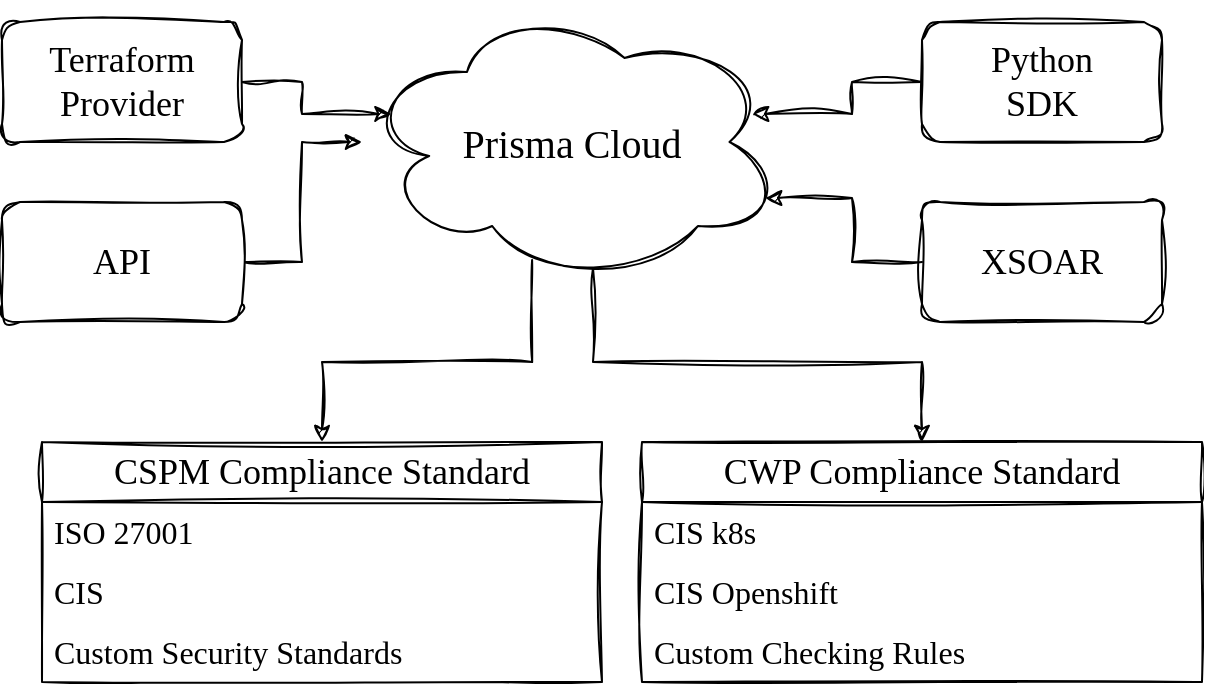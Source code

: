 <mxfile version="24.7.8">
  <diagram name="Page-1" id="zC-oVZLsw0-p_qAeEjPK">
    <mxGraphModel dx="1434" dy="956" grid="1" gridSize="10" guides="1" tooltips="1" connect="1" arrows="1" fold="1" page="1" pageScale="1" pageWidth="850" pageHeight="1100" math="0" shadow="0">
      <root>
        <mxCell id="0" />
        <mxCell id="1" parent="0" />
        <mxCell id="KnVlmvtx4ytp12yEs0FF-20" style="edgeStyle=orthogonalEdgeStyle;shape=connector;rounded=0;sketch=1;jiggle=2;curveFitting=1;orthogonalLoop=1;jettySize=auto;html=1;exitX=0.55;exitY=0.95;exitDx=0;exitDy=0;exitPerimeter=0;strokeColor=default;align=center;verticalAlign=middle;fontFamily=Gloria Hallelujah;fontSource=https%3A%2F%2Ffonts.googleapis.com%2Fcss%3Ffamily%3DGloria%2BHallelujah;fontSize=20;fontColor=default;labelBackgroundColor=default;endArrow=classic;" edge="1" parent="1" source="KnVlmvtx4ytp12yEs0FF-1" target="KnVlmvtx4ytp12yEs0FF-16">
          <mxGeometry relative="1" as="geometry" />
        </mxCell>
        <mxCell id="KnVlmvtx4ytp12yEs0FF-1" value="Prisma Cloud" style="ellipse;shape=cloud;whiteSpace=wrap;html=1;sketch=1;curveFitting=1;jiggle=2;fontFamily=Gloria Hallelujah;fontSource=https%3A%2F%2Ffonts.googleapis.com%2Fcss%3Ffamily%3DGloria%2BHallelujah;fontSize=20;" vertex="1" parent="1">
          <mxGeometry x="310" y="260" width="210" height="140" as="geometry" />
        </mxCell>
        <mxCell id="KnVlmvtx4ytp12yEs0FF-2" value="CSPM Compliance Standard" style="swimlane;fontStyle=0;childLayout=stackLayout;horizontal=1;startSize=30;horizontalStack=0;resizeParent=1;resizeParentMax=0;resizeLast=0;collapsible=1;marginBottom=0;whiteSpace=wrap;html=1;sketch=1;curveFitting=1;jiggle=2;fontFamily=Gloria Hallelujah;fontSource=https%3A%2F%2Ffonts.googleapis.com%2Fcss%3Ffamily%3DGloria%2BHallelujah;fontSize=18;" vertex="1" parent="1">
          <mxGeometry x="150" y="480" width="280" height="120" as="geometry" />
        </mxCell>
        <mxCell id="KnVlmvtx4ytp12yEs0FF-3" value="ISO 27001" style="text;strokeColor=none;fillColor=none;align=left;verticalAlign=middle;spacingLeft=4;spacingRight=4;overflow=hidden;points=[[0,0.5],[1,0.5]];portConstraint=eastwest;rotatable=0;whiteSpace=wrap;html=1;fontFamily=Gloria Hallelujah;fontSource=https%3A%2F%2Ffonts.googleapis.com%2Fcss%3Ffamily%3DGloria%2BHallelujah;fontSize=16;" vertex="1" parent="KnVlmvtx4ytp12yEs0FF-2">
          <mxGeometry y="30" width="280" height="30" as="geometry" />
        </mxCell>
        <mxCell id="KnVlmvtx4ytp12yEs0FF-4" value="CIS&amp;nbsp;" style="text;strokeColor=none;fillColor=none;align=left;verticalAlign=middle;spacingLeft=4;spacingRight=4;overflow=hidden;points=[[0,0.5],[1,0.5]];portConstraint=eastwest;rotatable=0;whiteSpace=wrap;html=1;fontFamily=Gloria Hallelujah;fontSource=https%3A%2F%2Ffonts.googleapis.com%2Fcss%3Ffamily%3DGloria%2BHallelujah;fontSize=16;" vertex="1" parent="KnVlmvtx4ytp12yEs0FF-2">
          <mxGeometry y="60" width="280" height="30" as="geometry" />
        </mxCell>
        <mxCell id="KnVlmvtx4ytp12yEs0FF-5" value="Custom Security Standards" style="text;strokeColor=none;fillColor=none;align=left;verticalAlign=middle;spacingLeft=4;spacingRight=4;overflow=hidden;points=[[0,0.5],[1,0.5]];portConstraint=eastwest;rotatable=0;whiteSpace=wrap;html=1;fontFamily=Gloria Hallelujah;fontSource=https%3A%2F%2Ffonts.googleapis.com%2Fcss%3Ffamily%3DGloria%2BHallelujah;fontSize=16;" vertex="1" parent="KnVlmvtx4ytp12yEs0FF-2">
          <mxGeometry y="90" width="280" height="30" as="geometry" />
        </mxCell>
        <mxCell id="KnVlmvtx4ytp12yEs0FF-7" value="Terraform&lt;div style=&quot;font-size: 18px;&quot;&gt;Provider&lt;/div&gt;" style="rounded=1;whiteSpace=wrap;html=1;sketch=1;jiggle=2;curveFitting=1;strokeColor=default;align=center;verticalAlign=middle;fontFamily=Gloria Hallelujah;fontSource=https%3A%2F%2Ffonts.googleapis.com%2Fcss%3Ffamily%3DGloria%2BHallelujah;fontSize=18;fontColor=default;fillColor=default;" vertex="1" parent="1">
          <mxGeometry x="130" y="270" width="120" height="60" as="geometry" />
        </mxCell>
        <mxCell id="KnVlmvtx4ytp12yEs0FF-8" style="edgeStyle=orthogonalEdgeStyle;rounded=0;orthogonalLoop=1;jettySize=auto;html=1;entryX=0.07;entryY=0.4;entryDx=0;entryDy=0;entryPerimeter=0;fontFamily=Gloria Hallelujah;fontSource=https%3A%2F%2Ffonts.googleapis.com%2Fcss%3Ffamily%3DGloria%2BHallelujah;fontSize=20;fontColor=default;sketch=1;curveFitting=1;jiggle=2;" edge="1" parent="1" source="KnVlmvtx4ytp12yEs0FF-7" target="KnVlmvtx4ytp12yEs0FF-1">
          <mxGeometry relative="1" as="geometry" />
        </mxCell>
        <mxCell id="KnVlmvtx4ytp12yEs0FF-11" style="edgeStyle=orthogonalEdgeStyle;shape=connector;rounded=0;sketch=1;jiggle=2;curveFitting=1;orthogonalLoop=1;jettySize=auto;html=1;exitX=1;exitY=0.5;exitDx=0;exitDy=0;strokeColor=default;align=center;verticalAlign=middle;fontFamily=Gloria Hallelujah;fontSource=https%3A%2F%2Ffonts.googleapis.com%2Fcss%3Ffamily%3DGloria%2BHallelujah;fontSize=20;fontColor=default;labelBackgroundColor=default;endArrow=classic;" edge="1" parent="1" source="KnVlmvtx4ytp12yEs0FF-9" target="KnVlmvtx4ytp12yEs0FF-1">
          <mxGeometry relative="1" as="geometry" />
        </mxCell>
        <mxCell id="KnVlmvtx4ytp12yEs0FF-9" value="API" style="rounded=1;whiteSpace=wrap;html=1;sketch=1;jiggle=2;curveFitting=1;strokeColor=default;align=center;verticalAlign=middle;fontFamily=Gloria Hallelujah;fontSource=https%3A%2F%2Ffonts.googleapis.com%2Fcss%3Ffamily%3DGloria%2BHallelujah;fontSize=18;fontColor=default;fillColor=default;" vertex="1" parent="1">
          <mxGeometry x="130" y="360" width="120" height="60" as="geometry" />
        </mxCell>
        <mxCell id="KnVlmvtx4ytp12yEs0FF-12" value="Python&lt;div&gt;SDK&lt;/div&gt;" style="rounded=1;whiteSpace=wrap;html=1;sketch=1;jiggle=2;curveFitting=1;strokeColor=default;align=center;verticalAlign=middle;fontFamily=Gloria Hallelujah;fontSource=https%3A%2F%2Ffonts.googleapis.com%2Fcss%3Ffamily%3DGloria%2BHallelujah;fontSize=18;fontColor=default;fillColor=default;" vertex="1" parent="1">
          <mxGeometry x="590" y="270" width="120" height="60" as="geometry" />
        </mxCell>
        <mxCell id="KnVlmvtx4ytp12yEs0FF-13" style="edgeStyle=orthogonalEdgeStyle;shape=connector;rounded=0;sketch=1;jiggle=2;curveFitting=1;orthogonalLoop=1;jettySize=auto;html=1;entryX=0.929;entryY=0.4;entryDx=0;entryDy=0;entryPerimeter=0;strokeColor=default;align=center;verticalAlign=middle;fontFamily=Gloria Hallelujah;fontSource=https%3A%2F%2Ffonts.googleapis.com%2Fcss%3Ffamily%3DGloria%2BHallelujah;fontSize=20;fontColor=default;labelBackgroundColor=default;endArrow=classic;" edge="1" parent="1" source="KnVlmvtx4ytp12yEs0FF-12" target="KnVlmvtx4ytp12yEs0FF-1">
          <mxGeometry relative="1" as="geometry" />
        </mxCell>
        <mxCell id="KnVlmvtx4ytp12yEs0FF-14" value="XSOAR" style="rounded=1;whiteSpace=wrap;html=1;sketch=1;jiggle=2;curveFitting=1;strokeColor=default;align=center;verticalAlign=middle;fontFamily=Gloria Hallelujah;fontSource=https%3A%2F%2Ffonts.googleapis.com%2Fcss%3Ffamily%3DGloria%2BHallelujah;fontSize=18;fontColor=default;fillColor=default;" vertex="1" parent="1">
          <mxGeometry x="590" y="360" width="120" height="60" as="geometry" />
        </mxCell>
        <mxCell id="KnVlmvtx4ytp12yEs0FF-15" style="edgeStyle=orthogonalEdgeStyle;shape=connector;rounded=0;sketch=1;jiggle=2;curveFitting=1;orthogonalLoop=1;jettySize=auto;html=1;entryX=0.96;entryY=0.7;entryDx=0;entryDy=0;entryPerimeter=0;strokeColor=default;align=center;verticalAlign=middle;fontFamily=Gloria Hallelujah;fontSource=https%3A%2F%2Ffonts.googleapis.com%2Fcss%3Ffamily%3DGloria%2BHallelujah;fontSize=20;fontColor=default;labelBackgroundColor=default;endArrow=classic;" edge="1" parent="1" source="KnVlmvtx4ytp12yEs0FF-14" target="KnVlmvtx4ytp12yEs0FF-1">
          <mxGeometry relative="1" as="geometry" />
        </mxCell>
        <mxCell id="KnVlmvtx4ytp12yEs0FF-6" style="edgeStyle=orthogonalEdgeStyle;rounded=0;orthogonalLoop=1;jettySize=auto;html=1;exitX=0.405;exitY=0.921;exitDx=0;exitDy=0;exitPerimeter=0;fontFamily=Gloria Hallelujah;fontSource=https%3A%2F%2Ffonts.googleapis.com%2Fcss%3Ffamily%3DGloria%2BHallelujah;fontSize=20;fontColor=default;sketch=1;curveFitting=1;jiggle=2;" edge="1" parent="1" source="KnVlmvtx4ytp12yEs0FF-1" target="KnVlmvtx4ytp12yEs0FF-2">
          <mxGeometry relative="1" as="geometry" />
        </mxCell>
        <mxCell id="KnVlmvtx4ytp12yEs0FF-16" value="CWP Compliance Standard" style="swimlane;fontStyle=0;childLayout=stackLayout;horizontal=1;startSize=30;horizontalStack=0;resizeParent=1;resizeParentMax=0;resizeLast=0;collapsible=1;marginBottom=0;whiteSpace=wrap;html=1;sketch=1;curveFitting=1;jiggle=2;fontFamily=Gloria Hallelujah;fontSource=https%3A%2F%2Ffonts.googleapis.com%2Fcss%3Ffamily%3DGloria%2BHallelujah;fontSize=18;" vertex="1" parent="1">
          <mxGeometry x="450" y="480" width="280" height="120" as="geometry" />
        </mxCell>
        <mxCell id="KnVlmvtx4ytp12yEs0FF-17" value="CIS k8s" style="text;strokeColor=none;fillColor=none;align=left;verticalAlign=middle;spacingLeft=4;spacingRight=4;overflow=hidden;points=[[0,0.5],[1,0.5]];portConstraint=eastwest;rotatable=0;whiteSpace=wrap;html=1;fontFamily=Gloria Hallelujah;fontSource=https%3A%2F%2Ffonts.googleapis.com%2Fcss%3Ffamily%3DGloria%2BHallelujah;fontSize=16;" vertex="1" parent="KnVlmvtx4ytp12yEs0FF-16">
          <mxGeometry y="30" width="280" height="30" as="geometry" />
        </mxCell>
        <mxCell id="KnVlmvtx4ytp12yEs0FF-18" value="CIS Openshift" style="text;strokeColor=none;fillColor=none;align=left;verticalAlign=middle;spacingLeft=4;spacingRight=4;overflow=hidden;points=[[0,0.5],[1,0.5]];portConstraint=eastwest;rotatable=0;whiteSpace=wrap;html=1;fontFamily=Gloria Hallelujah;fontSource=https%3A%2F%2Ffonts.googleapis.com%2Fcss%3Ffamily%3DGloria%2BHallelujah;fontSize=16;" vertex="1" parent="KnVlmvtx4ytp12yEs0FF-16">
          <mxGeometry y="60" width="280" height="30" as="geometry" />
        </mxCell>
        <mxCell id="KnVlmvtx4ytp12yEs0FF-19" value="Custom Checking Rules" style="text;strokeColor=none;fillColor=none;align=left;verticalAlign=middle;spacingLeft=4;spacingRight=4;overflow=hidden;points=[[0,0.5],[1,0.5]];portConstraint=eastwest;rotatable=0;whiteSpace=wrap;html=1;fontFamily=Gloria Hallelujah;fontSource=https%3A%2F%2Ffonts.googleapis.com%2Fcss%3Ffamily%3DGloria%2BHallelujah;fontSize=16;" vertex="1" parent="KnVlmvtx4ytp12yEs0FF-16">
          <mxGeometry y="90" width="280" height="30" as="geometry" />
        </mxCell>
      </root>
    </mxGraphModel>
  </diagram>
</mxfile>
